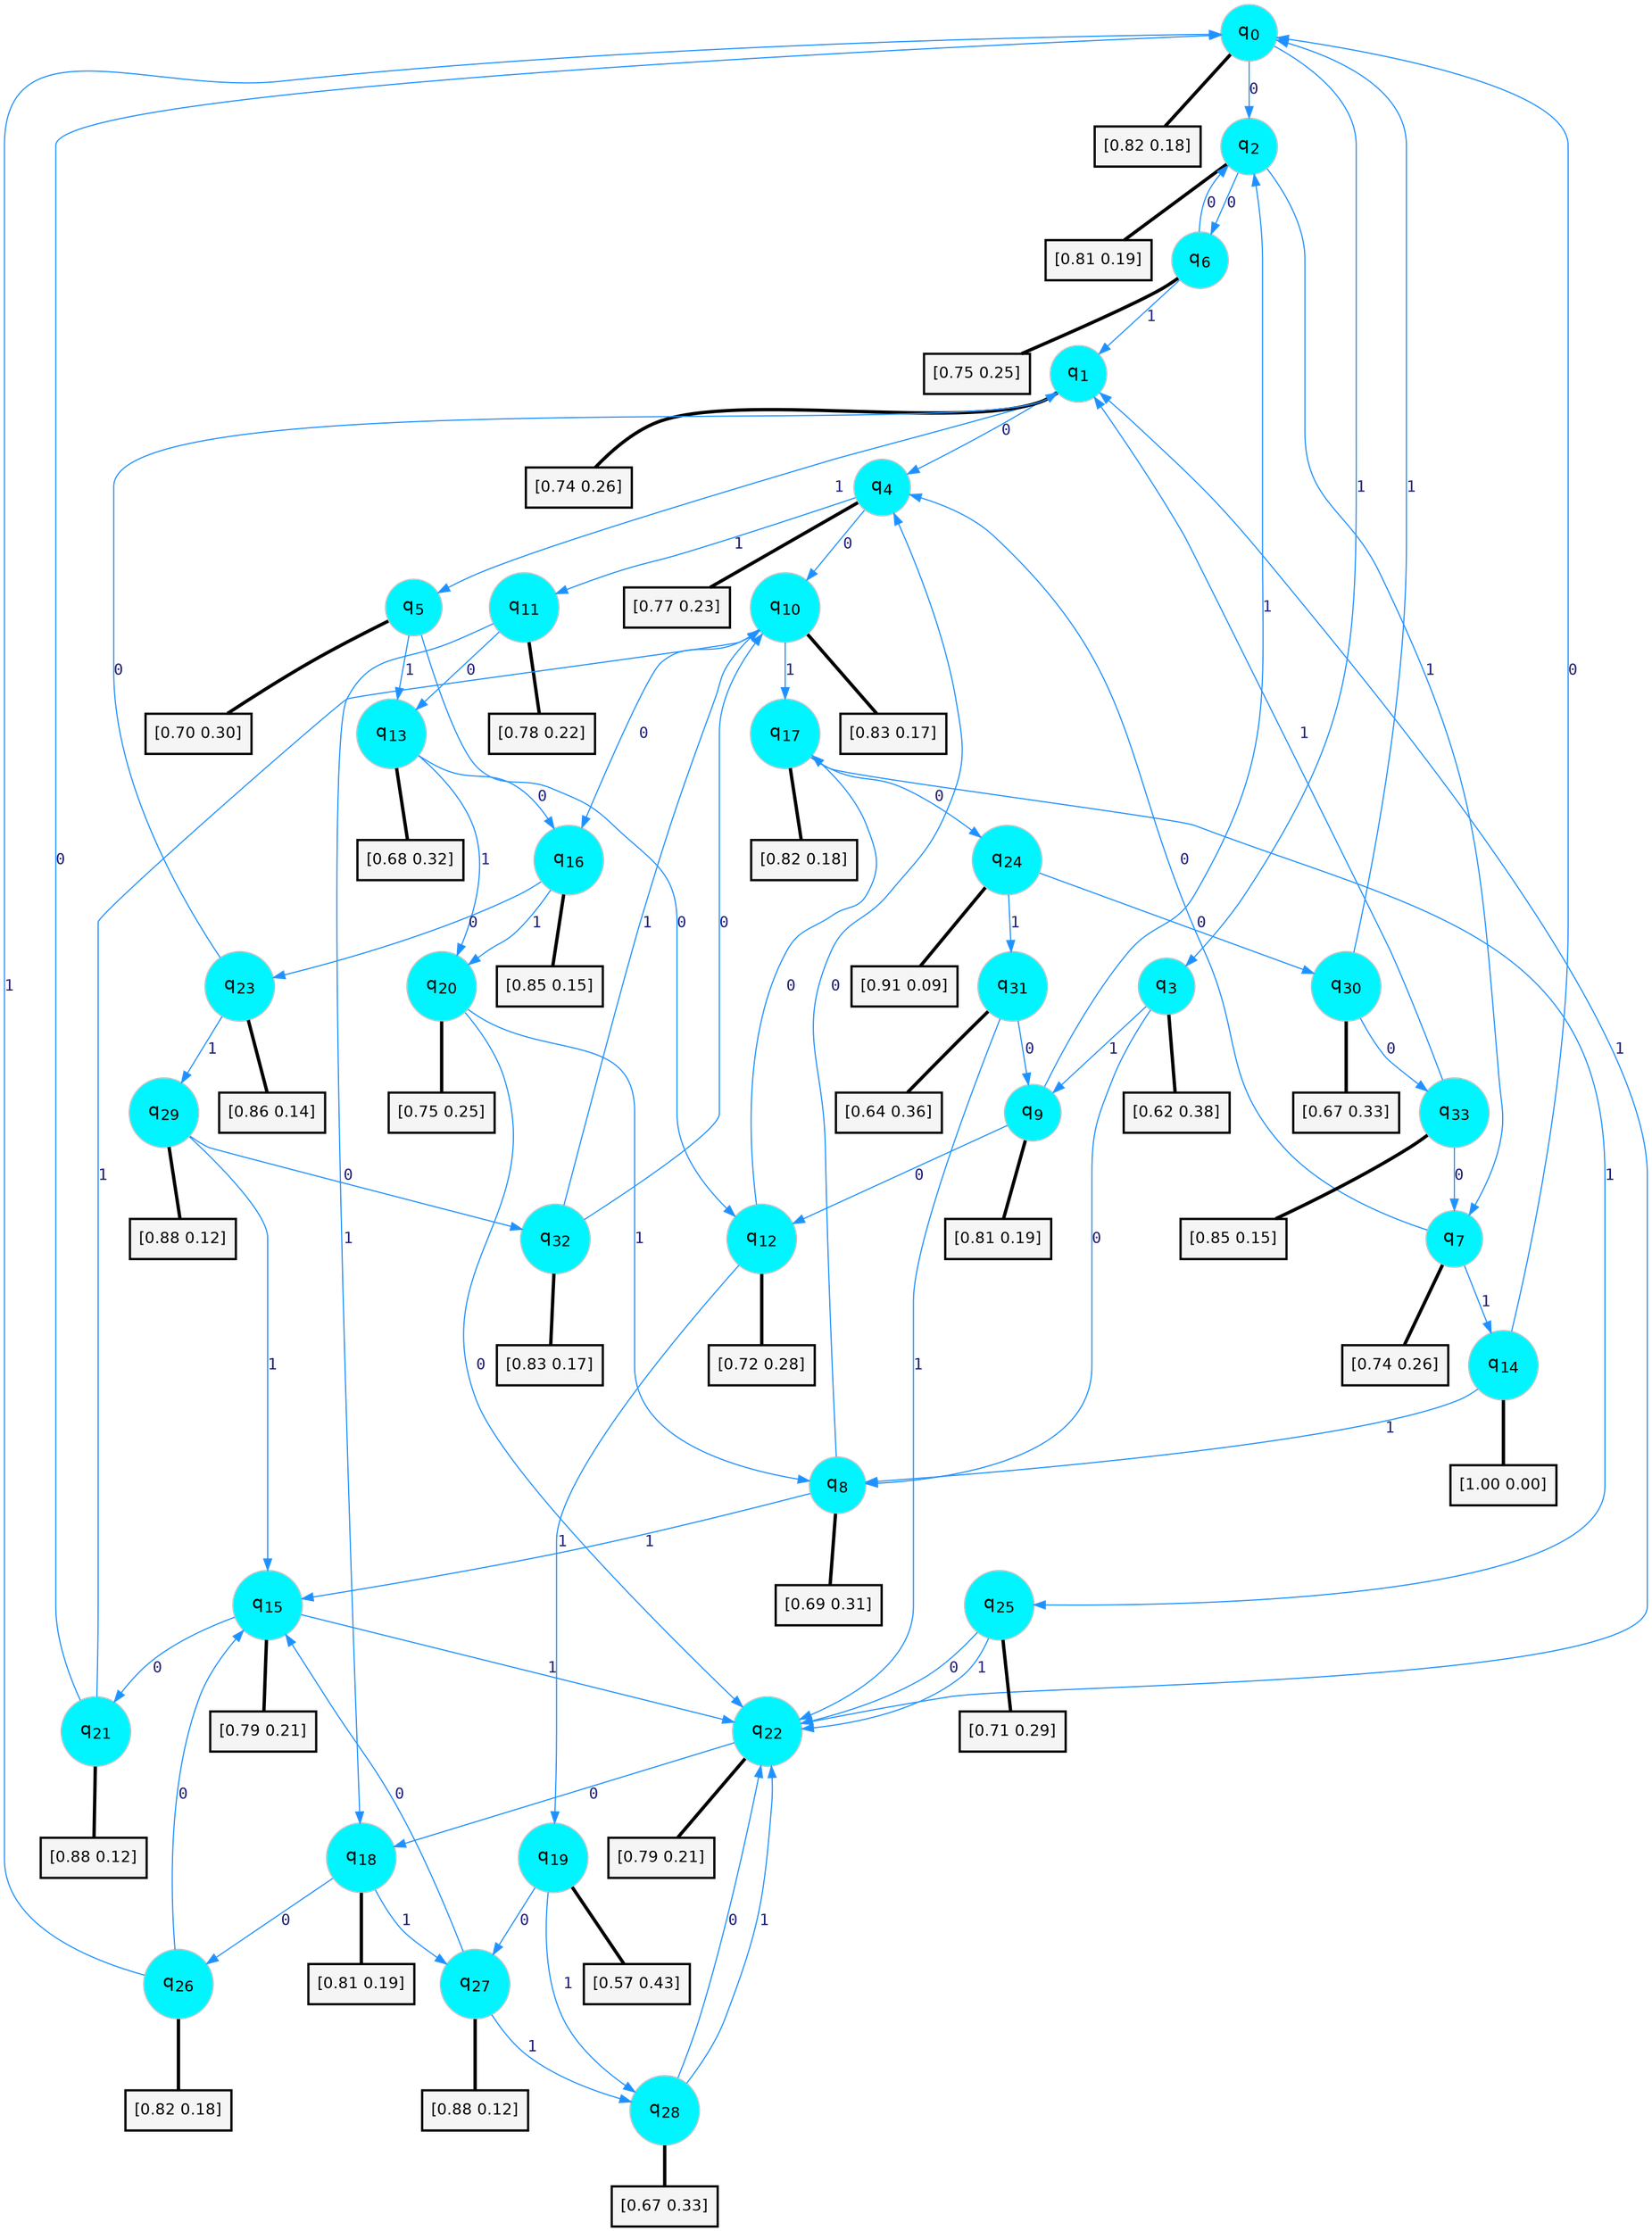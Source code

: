 digraph G {
graph [
bgcolor=transparent, dpi=300, rankdir=TD, size="40,25"];
node [
color=gray, fillcolor=turquoise1, fontcolor=black, fontname=Helvetica, fontsize=16, fontweight=bold, shape=circle, style=filled];
edge [
arrowsize=1, color=dodgerblue1, fontcolor=midnightblue, fontname=courier, fontweight=bold, penwidth=1, style=solid, weight=20];
0[label=<q<SUB>0</SUB>>];
1[label=<q<SUB>1</SUB>>];
2[label=<q<SUB>2</SUB>>];
3[label=<q<SUB>3</SUB>>];
4[label=<q<SUB>4</SUB>>];
5[label=<q<SUB>5</SUB>>];
6[label=<q<SUB>6</SUB>>];
7[label=<q<SUB>7</SUB>>];
8[label=<q<SUB>8</SUB>>];
9[label=<q<SUB>9</SUB>>];
10[label=<q<SUB>10</SUB>>];
11[label=<q<SUB>11</SUB>>];
12[label=<q<SUB>12</SUB>>];
13[label=<q<SUB>13</SUB>>];
14[label=<q<SUB>14</SUB>>];
15[label=<q<SUB>15</SUB>>];
16[label=<q<SUB>16</SUB>>];
17[label=<q<SUB>17</SUB>>];
18[label=<q<SUB>18</SUB>>];
19[label=<q<SUB>19</SUB>>];
20[label=<q<SUB>20</SUB>>];
21[label=<q<SUB>21</SUB>>];
22[label=<q<SUB>22</SUB>>];
23[label=<q<SUB>23</SUB>>];
24[label=<q<SUB>24</SUB>>];
25[label=<q<SUB>25</SUB>>];
26[label=<q<SUB>26</SUB>>];
27[label=<q<SUB>27</SUB>>];
28[label=<q<SUB>28</SUB>>];
29[label=<q<SUB>29</SUB>>];
30[label=<q<SUB>30</SUB>>];
31[label=<q<SUB>31</SUB>>];
32[label=<q<SUB>32</SUB>>];
33[label=<q<SUB>33</SUB>>];
34[label="[0.82 0.18]", shape=box,fontcolor=black, fontname=Helvetica, fontsize=14, penwidth=2, fillcolor=whitesmoke,color=black];
35[label="[0.74 0.26]", shape=box,fontcolor=black, fontname=Helvetica, fontsize=14, penwidth=2, fillcolor=whitesmoke,color=black];
36[label="[0.81 0.19]", shape=box,fontcolor=black, fontname=Helvetica, fontsize=14, penwidth=2, fillcolor=whitesmoke,color=black];
37[label="[0.62 0.38]", shape=box,fontcolor=black, fontname=Helvetica, fontsize=14, penwidth=2, fillcolor=whitesmoke,color=black];
38[label="[0.77 0.23]", shape=box,fontcolor=black, fontname=Helvetica, fontsize=14, penwidth=2, fillcolor=whitesmoke,color=black];
39[label="[0.70 0.30]", shape=box,fontcolor=black, fontname=Helvetica, fontsize=14, penwidth=2, fillcolor=whitesmoke,color=black];
40[label="[0.75 0.25]", shape=box,fontcolor=black, fontname=Helvetica, fontsize=14, penwidth=2, fillcolor=whitesmoke,color=black];
41[label="[0.74 0.26]", shape=box,fontcolor=black, fontname=Helvetica, fontsize=14, penwidth=2, fillcolor=whitesmoke,color=black];
42[label="[0.69 0.31]", shape=box,fontcolor=black, fontname=Helvetica, fontsize=14, penwidth=2, fillcolor=whitesmoke,color=black];
43[label="[0.81 0.19]", shape=box,fontcolor=black, fontname=Helvetica, fontsize=14, penwidth=2, fillcolor=whitesmoke,color=black];
44[label="[0.83 0.17]", shape=box,fontcolor=black, fontname=Helvetica, fontsize=14, penwidth=2, fillcolor=whitesmoke,color=black];
45[label="[0.78 0.22]", shape=box,fontcolor=black, fontname=Helvetica, fontsize=14, penwidth=2, fillcolor=whitesmoke,color=black];
46[label="[0.72 0.28]", shape=box,fontcolor=black, fontname=Helvetica, fontsize=14, penwidth=2, fillcolor=whitesmoke,color=black];
47[label="[0.68 0.32]", shape=box,fontcolor=black, fontname=Helvetica, fontsize=14, penwidth=2, fillcolor=whitesmoke,color=black];
48[label="[1.00 0.00]", shape=box,fontcolor=black, fontname=Helvetica, fontsize=14, penwidth=2, fillcolor=whitesmoke,color=black];
49[label="[0.79 0.21]", shape=box,fontcolor=black, fontname=Helvetica, fontsize=14, penwidth=2, fillcolor=whitesmoke,color=black];
50[label="[0.85 0.15]", shape=box,fontcolor=black, fontname=Helvetica, fontsize=14, penwidth=2, fillcolor=whitesmoke,color=black];
51[label="[0.82 0.18]", shape=box,fontcolor=black, fontname=Helvetica, fontsize=14, penwidth=2, fillcolor=whitesmoke,color=black];
52[label="[0.81 0.19]", shape=box,fontcolor=black, fontname=Helvetica, fontsize=14, penwidth=2, fillcolor=whitesmoke,color=black];
53[label="[0.57 0.43]", shape=box,fontcolor=black, fontname=Helvetica, fontsize=14, penwidth=2, fillcolor=whitesmoke,color=black];
54[label="[0.75 0.25]", shape=box,fontcolor=black, fontname=Helvetica, fontsize=14, penwidth=2, fillcolor=whitesmoke,color=black];
55[label="[0.88 0.12]", shape=box,fontcolor=black, fontname=Helvetica, fontsize=14, penwidth=2, fillcolor=whitesmoke,color=black];
56[label="[0.79 0.21]", shape=box,fontcolor=black, fontname=Helvetica, fontsize=14, penwidth=2, fillcolor=whitesmoke,color=black];
57[label="[0.86 0.14]", shape=box,fontcolor=black, fontname=Helvetica, fontsize=14, penwidth=2, fillcolor=whitesmoke,color=black];
58[label="[0.91 0.09]", shape=box,fontcolor=black, fontname=Helvetica, fontsize=14, penwidth=2, fillcolor=whitesmoke,color=black];
59[label="[0.71 0.29]", shape=box,fontcolor=black, fontname=Helvetica, fontsize=14, penwidth=2, fillcolor=whitesmoke,color=black];
60[label="[0.82 0.18]", shape=box,fontcolor=black, fontname=Helvetica, fontsize=14, penwidth=2, fillcolor=whitesmoke,color=black];
61[label="[0.88 0.12]", shape=box,fontcolor=black, fontname=Helvetica, fontsize=14, penwidth=2, fillcolor=whitesmoke,color=black];
62[label="[0.67 0.33]", shape=box,fontcolor=black, fontname=Helvetica, fontsize=14, penwidth=2, fillcolor=whitesmoke,color=black];
63[label="[0.88 0.12]", shape=box,fontcolor=black, fontname=Helvetica, fontsize=14, penwidth=2, fillcolor=whitesmoke,color=black];
64[label="[0.67 0.33]", shape=box,fontcolor=black, fontname=Helvetica, fontsize=14, penwidth=2, fillcolor=whitesmoke,color=black];
65[label="[0.64 0.36]", shape=box,fontcolor=black, fontname=Helvetica, fontsize=14, penwidth=2, fillcolor=whitesmoke,color=black];
66[label="[0.83 0.17]", shape=box,fontcolor=black, fontname=Helvetica, fontsize=14, penwidth=2, fillcolor=whitesmoke,color=black];
67[label="[0.85 0.15]", shape=box,fontcolor=black, fontname=Helvetica, fontsize=14, penwidth=2, fillcolor=whitesmoke,color=black];
0->2 [label=0];
0->3 [label=1];
0->34 [arrowhead=none, penwidth=3,color=black];
1->4 [label=0];
1->5 [label=1];
1->35 [arrowhead=none, penwidth=3,color=black];
2->6 [label=0];
2->7 [label=1];
2->36 [arrowhead=none, penwidth=3,color=black];
3->8 [label=0];
3->9 [label=1];
3->37 [arrowhead=none, penwidth=3,color=black];
4->10 [label=0];
4->11 [label=1];
4->38 [arrowhead=none, penwidth=3,color=black];
5->12 [label=0];
5->13 [label=1];
5->39 [arrowhead=none, penwidth=3,color=black];
6->2 [label=0];
6->1 [label=1];
6->40 [arrowhead=none, penwidth=3,color=black];
7->4 [label=0];
7->14 [label=1];
7->41 [arrowhead=none, penwidth=3,color=black];
8->4 [label=0];
8->15 [label=1];
8->42 [arrowhead=none, penwidth=3,color=black];
9->12 [label=0];
9->2 [label=1];
9->43 [arrowhead=none, penwidth=3,color=black];
10->16 [label=0];
10->17 [label=1];
10->44 [arrowhead=none, penwidth=3,color=black];
11->13 [label=0];
11->18 [label=1];
11->45 [arrowhead=none, penwidth=3,color=black];
12->17 [label=0];
12->19 [label=1];
12->46 [arrowhead=none, penwidth=3,color=black];
13->16 [label=0];
13->20 [label=1];
13->47 [arrowhead=none, penwidth=3,color=black];
14->0 [label=0];
14->8 [label=1];
14->48 [arrowhead=none, penwidth=3,color=black];
15->21 [label=0];
15->22 [label=1];
15->49 [arrowhead=none, penwidth=3,color=black];
16->23 [label=0];
16->20 [label=1];
16->50 [arrowhead=none, penwidth=3,color=black];
17->24 [label=0];
17->25 [label=1];
17->51 [arrowhead=none, penwidth=3,color=black];
18->26 [label=0];
18->27 [label=1];
18->52 [arrowhead=none, penwidth=3,color=black];
19->27 [label=0];
19->28 [label=1];
19->53 [arrowhead=none, penwidth=3,color=black];
20->22 [label=0];
20->8 [label=1];
20->54 [arrowhead=none, penwidth=3,color=black];
21->0 [label=0];
21->10 [label=1];
21->55 [arrowhead=none, penwidth=3,color=black];
22->18 [label=0];
22->1 [label=1];
22->56 [arrowhead=none, penwidth=3,color=black];
23->1 [label=0];
23->29 [label=1];
23->57 [arrowhead=none, penwidth=3,color=black];
24->30 [label=0];
24->31 [label=1];
24->58 [arrowhead=none, penwidth=3,color=black];
25->22 [label=0];
25->22 [label=1];
25->59 [arrowhead=none, penwidth=3,color=black];
26->15 [label=0];
26->0 [label=1];
26->60 [arrowhead=none, penwidth=3,color=black];
27->15 [label=0];
27->28 [label=1];
27->61 [arrowhead=none, penwidth=3,color=black];
28->22 [label=0];
28->22 [label=1];
28->62 [arrowhead=none, penwidth=3,color=black];
29->32 [label=0];
29->15 [label=1];
29->63 [arrowhead=none, penwidth=3,color=black];
30->33 [label=0];
30->0 [label=1];
30->64 [arrowhead=none, penwidth=3,color=black];
31->9 [label=0];
31->22 [label=1];
31->65 [arrowhead=none, penwidth=3,color=black];
32->10 [label=0];
32->10 [label=1];
32->66 [arrowhead=none, penwidth=3,color=black];
33->7 [label=0];
33->1 [label=1];
33->67 [arrowhead=none, penwidth=3,color=black];
}
